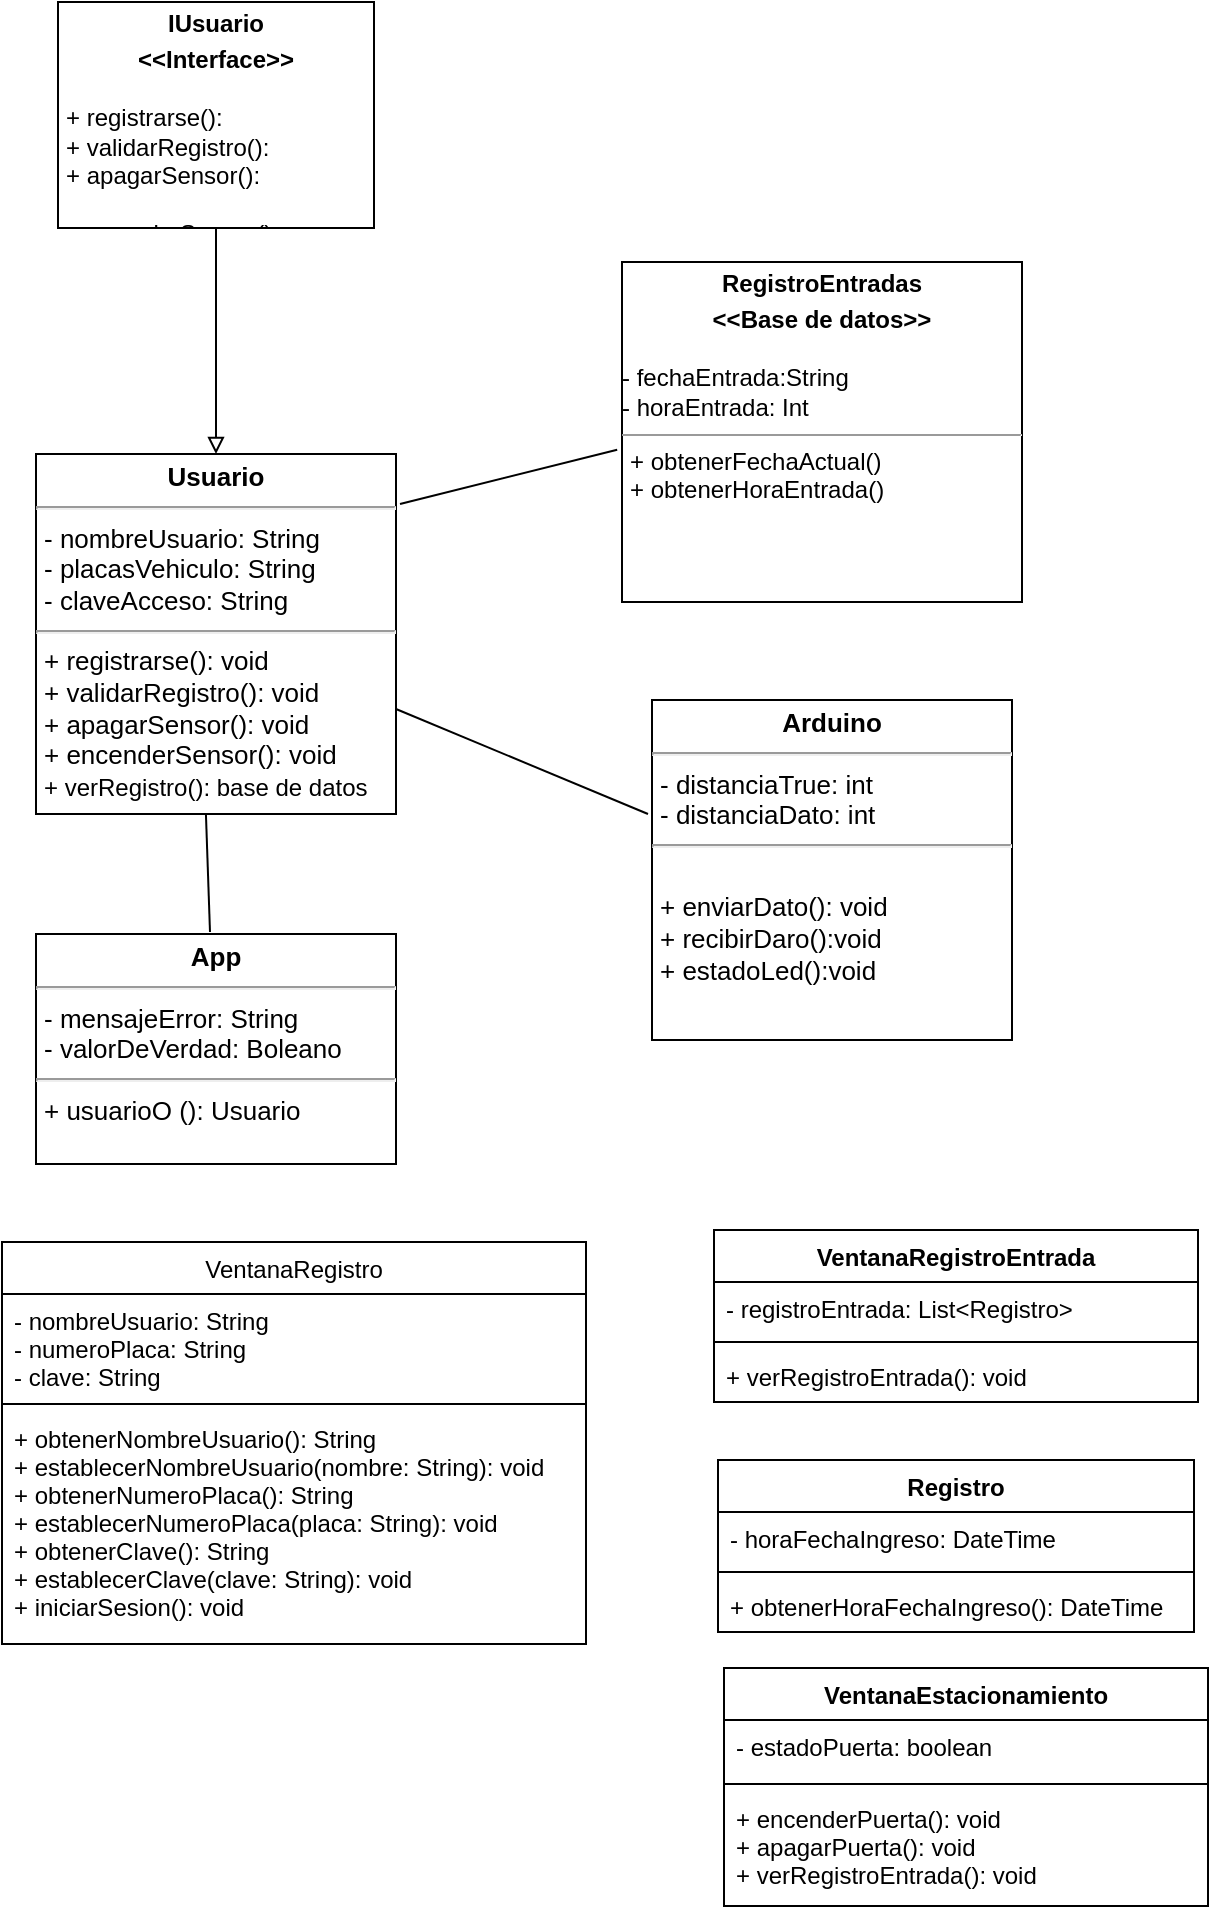 <mxfile>
    <diagram id="CpMUrHeU7Qo3j5JYWF4j" name="Página-1">
        <mxGraphModel dx="1589" dy="931" grid="0" gridSize="10" guides="1" tooltips="1" connect="1" arrows="1" fold="1" page="1" pageScale="1" pageWidth="827" pageHeight="1169" math="0" shadow="0">
            <root>
                <mxCell id="0"/>
                <mxCell id="1" parent="0"/>
                <mxCell id="8" value="&lt;p style=&quot;margin: 4px 0px 0px; text-align: center; font-size: 13px;&quot;&gt;&lt;b&gt;Usuario&lt;/b&gt;&lt;/p&gt;&lt;hr style=&quot;font-size: 13px;&quot;&gt;&lt;p style=&quot;margin: 0px 0px 0px 4px; font-size: 13px;&quot;&gt;- nombreUsuario: String&lt;/p&gt;&lt;p style=&quot;margin: 0px 0px 0px 4px; font-size: 13px;&quot;&gt;- placasVehiculo: String&lt;/p&gt;&lt;p style=&quot;margin: 0px 0px 0px 4px; font-size: 13px;&quot;&gt;- claveAcceso: String&lt;/p&gt;&lt;hr style=&quot;font-size: 13px;&quot;&gt;&lt;p style=&quot;margin: 0px 0px 0px 4px; font-size: 13px;&quot;&gt;+ registrarse(): void&lt;/p&gt;&lt;p style=&quot;margin: 0px 0px 0px 4px; font-size: 13px;&quot;&gt;&lt;span style=&quot;background-color: initial;&quot;&gt;+ validarRegistro(): void&lt;/span&gt;&lt;br&gt;&lt;/p&gt;&lt;p style=&quot;margin: 0px 0px 0px 4px; font-size: 13px;&quot;&gt;+ apagarSensor(): void&lt;/p&gt;&lt;p style=&quot;margin: 0px 0px 0px 4px; font-size: 13px;&quot;&gt;+ encenderSensor(): void&lt;/p&gt;&lt;p style=&quot;margin: 0px 0px 0px 4px; font-size: 13px;&quot;&gt;&lt;span style=&quot;font-size: 12px;&quot;&gt;+ verRegistro(): base de datos&lt;/span&gt;&lt;br&gt;&lt;/p&gt;&lt;p style=&quot;margin: 0px 0px 0px 4px; font-size: 13px;&quot;&gt;&lt;br&gt;&lt;/p&gt;&lt;p style=&quot;margin: 0px 0px 0px 4px; font-size: 13px;&quot;&gt;&lt;br&gt;&lt;/p&gt;" style="verticalAlign=top;align=left;overflow=fill;fontSize=13;fontFamily=Helvetica;html=1;" parent="1" vertex="1">
                    <mxGeometry x="56" y="252" width="180" height="180" as="geometry"/>
                </mxCell>
                <mxCell id="21" value="&lt;p style=&quot;margin:0px;margin-top:4px;text-align:center;&quot;&gt;&lt;b&gt;RegistroEntradas&lt;/b&gt;&lt;/p&gt;&lt;p style=&quot;margin:0px;margin-top:4px;text-align:center;&quot;&gt;&lt;b&gt;&amp;lt;&amp;lt;Base de datos&amp;gt;&amp;gt;&lt;/b&gt;&lt;/p&gt;&lt;p style=&quot;margin:0px;margin-left:4px;&quot;&gt;&lt;br&gt;&lt;/p&gt;- fechaEntrada:String&lt;br style=&quot;padding: 0px; margin: 0px;&quot;&gt;- horaEntrada: Int&lt;br&gt;&lt;hr size=&quot;1&quot;&gt;&lt;p style=&quot;margin:0px;margin-left:4px;&quot;&gt;+ obtenerFechaActual()&lt;/p&gt;&lt;p style=&quot;margin:0px;margin-left:4px;&quot;&gt;+ obtenerHoraEntrada()&lt;/p&gt;&lt;p style=&quot;margin:0px;margin-left:4px;&quot;&gt;&lt;br&gt;&lt;/p&gt;&lt;p style=&quot;margin:0px;margin-left:4px;&quot;&gt;&lt;br&gt;&lt;/p&gt;" style="verticalAlign=top;align=left;overflow=fill;fontSize=12;fontFamily=Helvetica;html=1;" parent="1" vertex="1">
                    <mxGeometry x="349" y="156" width="200" height="170" as="geometry"/>
                </mxCell>
                <mxCell id="24" value="&lt;p style=&quot;margin: 4px 0px 0px; text-align: center; font-size: 13px;&quot;&gt;&lt;b&gt;Arduino&lt;/b&gt;&lt;/p&gt;&lt;hr style=&quot;font-size: 13px;&quot;&gt;&lt;p style=&quot;margin: 0px 0px 0px 4px; font-size: 13px;&quot;&gt;- distanciaTrue: int&lt;/p&gt;&lt;p style=&quot;margin: 0px 0px 0px 4px; font-size: 13px;&quot;&gt;- distanciaDato: int&lt;/p&gt;&lt;hr style=&quot;font-size: 13px;&quot;&gt;&lt;p style=&quot;margin: 0px 0px 0px 4px; font-size: 13px;&quot;&gt;&amp;nbsp;&lt;/p&gt;&lt;p style=&quot;margin: 0px 0px 0px 4px; font-size: 13px;&quot;&gt;+ enviarDato(): void&lt;/p&gt;&lt;p style=&quot;margin: 0px 0px 0px 4px; font-size: 13px;&quot;&gt;+ recibirDaro():void&lt;/p&gt;&lt;p style=&quot;margin: 0px 0px 0px 4px; font-size: 13px;&quot;&gt;+ estadoLed():void&lt;/p&gt;&lt;p style=&quot;margin: 0px 0px 0px 4px; font-size: 13px;&quot;&gt;&lt;br&gt;&lt;/p&gt;&lt;p style=&quot;margin: 0px 0px 0px 4px; font-size: 13px;&quot;&gt;&lt;br&gt;&lt;/p&gt;" style="verticalAlign=top;align=left;overflow=fill;fontSize=13;fontFamily=Helvetica;html=1;" parent="1" vertex="1">
                    <mxGeometry x="364" y="375" width="180" height="170" as="geometry"/>
                </mxCell>
                <mxCell id="25" value="&lt;p style=&quot;margin: 4px 0px 0px; text-align: center; font-size: 13px;&quot;&gt;&lt;b&gt;App&lt;/b&gt;&lt;/p&gt;&lt;hr style=&quot;font-size: 13px;&quot;&gt;&lt;p style=&quot;margin: 0px 0px 0px 4px; font-size: 13px;&quot;&gt;- mensajeError: String&lt;/p&gt;&lt;p style=&quot;margin: 0px 0px 0px 4px; font-size: 13px;&quot;&gt;- valorDeVerdad: Boleano&lt;/p&gt;&lt;hr style=&quot;font-size: 13px;&quot;&gt;&lt;p style=&quot;margin: 0px 0px 0px 4px; font-size: 13px;&quot;&gt;+ usuarioO (): Usuario&lt;/p&gt;&lt;br&gt;&lt;p style=&quot;margin: 0px 0px 0px 4px; font-size: 13px;&quot;&gt;&lt;br&gt;&lt;/p&gt;" style="verticalAlign=top;align=left;overflow=fill;fontSize=13;fontFamily=Helvetica;html=1;" parent="1" vertex="1">
                    <mxGeometry x="56" y="492" width="180" height="115" as="geometry"/>
                </mxCell>
                <mxCell id="26" value="" style="endArrow=none;startArrow=none;endFill=0;startFill=0;html=1;fontSize=13;exitX=0.472;exitY=1;exitDx=0;exitDy=0;exitPerimeter=0;" parent="1" source="8" edge="1">
                    <mxGeometry width="160" relative="1" as="geometry">
                        <mxPoint x="146" y="444.5" as="sourcePoint"/>
                        <mxPoint x="143" y="491" as="targetPoint"/>
                    </mxGeometry>
                </mxCell>
                <mxCell id="28" value="&lt;p style=&quot;margin:0px;margin-top:4px;text-align:center;&quot;&gt;&lt;b&gt;IUsuario&lt;/b&gt;&lt;/p&gt;&lt;p style=&quot;margin:0px;margin-top:4px;text-align:center;&quot;&gt;&lt;b&gt;&amp;lt;&amp;lt;Interface&amp;gt;&amp;gt;&lt;/b&gt;&lt;/p&gt;&lt;p style=&quot;margin:0px;margin-left:4px;&quot;&gt;&lt;/p&gt;&lt;br style=&quot;padding: 0px; margin: 0px;&quot;&gt;&lt;p style=&quot;margin:0px;margin-left:4px;&quot;&gt;+ registrarse():&amp;nbsp;&lt;/p&gt;&lt;p style=&quot;margin:0px;margin-left:4px;&quot;&gt;+ validarRegistro():&lt;/p&gt;&lt;p style=&quot;margin:0px;margin-left:4px;&quot;&gt;+ apagarSensor():&lt;/p&gt;&lt;p style=&quot;margin:0px;margin-left:4px;&quot;&gt;&lt;br&gt;&lt;/p&gt;&lt;p style=&quot;margin:0px;margin-left:4px;&quot;&gt;+encenderSensor():&lt;/p&gt;&lt;p style=&quot;margin:0px;margin-left:4px;&quot;&gt;&lt;br&gt;&lt;/p&gt;" style="verticalAlign=top;align=left;overflow=fill;fontSize=12;fontFamily=Helvetica;html=1;" parent="1" vertex="1">
                    <mxGeometry x="67" y="26" width="158" height="113" as="geometry"/>
                </mxCell>
                <mxCell id="29" value="" style="endArrow=block;startArrow=none;endFill=0;startFill=0;html=1;fontSize=13;entryX=0.5;entryY=0;entryDx=0;entryDy=0;exitX=0.5;exitY=1;exitDx=0;exitDy=0;" parent="1" source="28" target="8" edge="1">
                    <mxGeometry width="160" relative="1" as="geometry">
                        <mxPoint x="146" y="151" as="sourcePoint"/>
                        <mxPoint x="442" y="576" as="targetPoint"/>
                    </mxGeometry>
                </mxCell>
                <mxCell id="39" value="" style="endArrow=none;startArrow=none;endFill=0;startFill=0;html=1;fontSize=13;exitX=-0.012;exitY=0.552;exitDx=0;exitDy=0;exitPerimeter=0;" parent="1" source="21" edge="1">
                    <mxGeometry width="160" relative="1" as="geometry">
                        <mxPoint x="150.96" y="442" as="sourcePoint"/>
                        <mxPoint x="238" y="277" as="targetPoint"/>
                    </mxGeometry>
                </mxCell>
                <mxCell id="40" value="" style="endArrow=none;startArrow=none;endFill=0;startFill=0;html=1;fontSize=13;" parent="1" target="8" edge="1">
                    <mxGeometry width="160" relative="1" as="geometry">
                        <mxPoint x="362" y="432" as="sourcePoint"/>
                        <mxPoint x="248" y="287" as="targetPoint"/>
                    </mxGeometry>
                </mxCell>
                <mxCell id="41" value="VentanaRegistro" style="swimlane;fontStyle=0;align=center;verticalAlign=top;childLayout=stackLayout;horizontal=1;startSize=26;horizontalStack=0;resizeParent=1;resizeParentMax=0;resizeLast=0;collapsible=1;marginBottom=0;" vertex="1" parent="1">
                    <mxGeometry x="39" y="646" width="292" height="201" as="geometry"/>
                </mxCell>
                <mxCell id="42" value="- nombreUsuario: String&#10;- numeroPlaca: String&#10;- clave: String " style="text;strokeColor=none;fillColor=none;align=left;verticalAlign=top;spacingLeft=4;spacingRight=4;overflow=hidden;rotatable=0;points=[[0,0.5],[1,0.5]];portConstraint=eastwest;" vertex="1" parent="41">
                    <mxGeometry y="26" width="292" height="51" as="geometry"/>
                </mxCell>
                <mxCell id="43" value="" style="line;strokeWidth=1;fillColor=none;align=left;verticalAlign=middle;spacingTop=-1;spacingLeft=3;spacingRight=3;rotatable=0;labelPosition=right;points=[];portConstraint=eastwest;strokeColor=inherit;" vertex="1" parent="41">
                    <mxGeometry y="77" width="292" height="8" as="geometry"/>
                </mxCell>
                <mxCell id="44" value="+ obtenerNombreUsuario(): String&#10;+ establecerNombreUsuario(nombre: String): void&#10;+ obtenerNumeroPlaca(): String&#10;+ establecerNumeroPlaca(placa: String): void&#10;+ obtenerClave(): String&#10;+ establecerClave(clave: String): void &#10;+ iniciarSesion(): void&#10;&#10;" style="text;strokeColor=none;fillColor=none;align=left;verticalAlign=top;spacingLeft=4;spacingRight=4;overflow=hidden;rotatable=0;points=[[0,0.5],[1,0.5]];portConstraint=eastwest;" vertex="1" parent="41">
                    <mxGeometry y="85" width="292" height="116" as="geometry"/>
                </mxCell>
                <mxCell id="45" value="VentanaEstacionamiento" style="swimlane;fontStyle=1;align=center;verticalAlign=top;childLayout=stackLayout;horizontal=1;startSize=26;horizontalStack=0;resizeParent=1;resizeParentMax=0;resizeLast=0;collapsible=1;marginBottom=0;" vertex="1" parent="1">
                    <mxGeometry x="400" y="859" width="242" height="119" as="geometry"/>
                </mxCell>
                <mxCell id="46" value="- estadoPuerta: boolean" style="text;strokeColor=none;fillColor=none;align=left;verticalAlign=top;spacingLeft=4;spacingRight=4;overflow=hidden;rotatable=0;points=[[0,0.5],[1,0.5]];portConstraint=eastwest;" vertex="1" parent="45">
                    <mxGeometry y="26" width="242" height="28" as="geometry"/>
                </mxCell>
                <mxCell id="47" value="" style="line;strokeWidth=1;fillColor=none;align=left;verticalAlign=middle;spacingTop=-1;spacingLeft=3;spacingRight=3;rotatable=0;labelPosition=right;points=[];portConstraint=eastwest;strokeColor=inherit;" vertex="1" parent="45">
                    <mxGeometry y="54" width="242" height="8" as="geometry"/>
                </mxCell>
                <mxCell id="48" value="+ encenderPuerta(): void&#10;+ apagarPuerta(): void&#10;+ verRegistroEntrada(): void" style="text;strokeColor=none;fillColor=none;align=left;verticalAlign=top;spacingLeft=4;spacingRight=4;overflow=hidden;rotatable=0;points=[[0,0.5],[1,0.5]];portConstraint=eastwest;" vertex="1" parent="45">
                    <mxGeometry y="62" width="242" height="57" as="geometry"/>
                </mxCell>
                <mxCell id="49" value="VentanaRegistroEntrada" style="swimlane;fontStyle=1;align=center;verticalAlign=top;childLayout=stackLayout;horizontal=1;startSize=26;horizontalStack=0;resizeParent=1;resizeParentMax=0;resizeLast=0;collapsible=1;marginBottom=0;" vertex="1" parent="1">
                    <mxGeometry x="395" y="640" width="242" height="86" as="geometry"/>
                </mxCell>
                <mxCell id="50" value="- registroEntrada: List&lt;Registro&gt;" style="text;strokeColor=none;fillColor=none;align=left;verticalAlign=top;spacingLeft=4;spacingRight=4;overflow=hidden;rotatable=0;points=[[0,0.5],[1,0.5]];portConstraint=eastwest;" vertex="1" parent="49">
                    <mxGeometry y="26" width="242" height="26" as="geometry"/>
                </mxCell>
                <mxCell id="51" value="" style="line;strokeWidth=1;fillColor=none;align=left;verticalAlign=middle;spacingTop=-1;spacingLeft=3;spacingRight=3;rotatable=0;labelPosition=right;points=[];portConstraint=eastwest;strokeColor=inherit;" vertex="1" parent="49">
                    <mxGeometry y="52" width="242" height="8" as="geometry"/>
                </mxCell>
                <mxCell id="52" value="+ verRegistroEntrada(): void" style="text;strokeColor=none;fillColor=none;align=left;verticalAlign=top;spacingLeft=4;spacingRight=4;overflow=hidden;rotatable=0;points=[[0,0.5],[1,0.5]];portConstraint=eastwest;" vertex="1" parent="49">
                    <mxGeometry y="60" width="242" height="26" as="geometry"/>
                </mxCell>
                <mxCell id="53" value="Registro" style="swimlane;fontStyle=1;align=center;verticalAlign=top;childLayout=stackLayout;horizontal=1;startSize=26;horizontalStack=0;resizeParent=1;resizeParentMax=0;resizeLast=0;collapsible=1;marginBottom=0;" vertex="1" parent="1">
                    <mxGeometry x="397" y="755" width="238" height="86" as="geometry"/>
                </mxCell>
                <mxCell id="54" value="- horaFechaIngreso: DateTime" style="text;strokeColor=none;fillColor=none;align=left;verticalAlign=top;spacingLeft=4;spacingRight=4;overflow=hidden;rotatable=0;points=[[0,0.5],[1,0.5]];portConstraint=eastwest;" vertex="1" parent="53">
                    <mxGeometry y="26" width="238" height="26" as="geometry"/>
                </mxCell>
                <mxCell id="55" value="" style="line;strokeWidth=1;fillColor=none;align=left;verticalAlign=middle;spacingTop=-1;spacingLeft=3;spacingRight=3;rotatable=0;labelPosition=right;points=[];portConstraint=eastwest;strokeColor=inherit;" vertex="1" parent="53">
                    <mxGeometry y="52" width="238" height="8" as="geometry"/>
                </mxCell>
                <mxCell id="56" value="+ obtenerHoraFechaIngreso(): DateTime" style="text;strokeColor=none;fillColor=none;align=left;verticalAlign=top;spacingLeft=4;spacingRight=4;overflow=hidden;rotatable=0;points=[[0,0.5],[1,0.5]];portConstraint=eastwest;" vertex="1" parent="53">
                    <mxGeometry y="60" width="238" height="26" as="geometry"/>
                </mxCell>
            </root>
        </mxGraphModel>
    </diagram>
</mxfile>